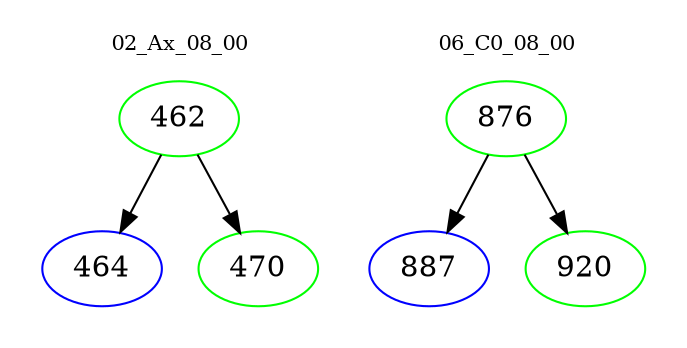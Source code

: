 digraph{
subgraph cluster_0 {
color = white
label = "02_Ax_08_00";
fontsize=10;
T0_462 [label="462", color="green"]
T0_462 -> T0_464 [color="black"]
T0_464 [label="464", color="blue"]
T0_462 -> T0_470 [color="black"]
T0_470 [label="470", color="green"]
}
subgraph cluster_1 {
color = white
label = "06_C0_08_00";
fontsize=10;
T1_876 [label="876", color="green"]
T1_876 -> T1_887 [color="black"]
T1_887 [label="887", color="blue"]
T1_876 -> T1_920 [color="black"]
T1_920 [label="920", color="green"]
}
}
